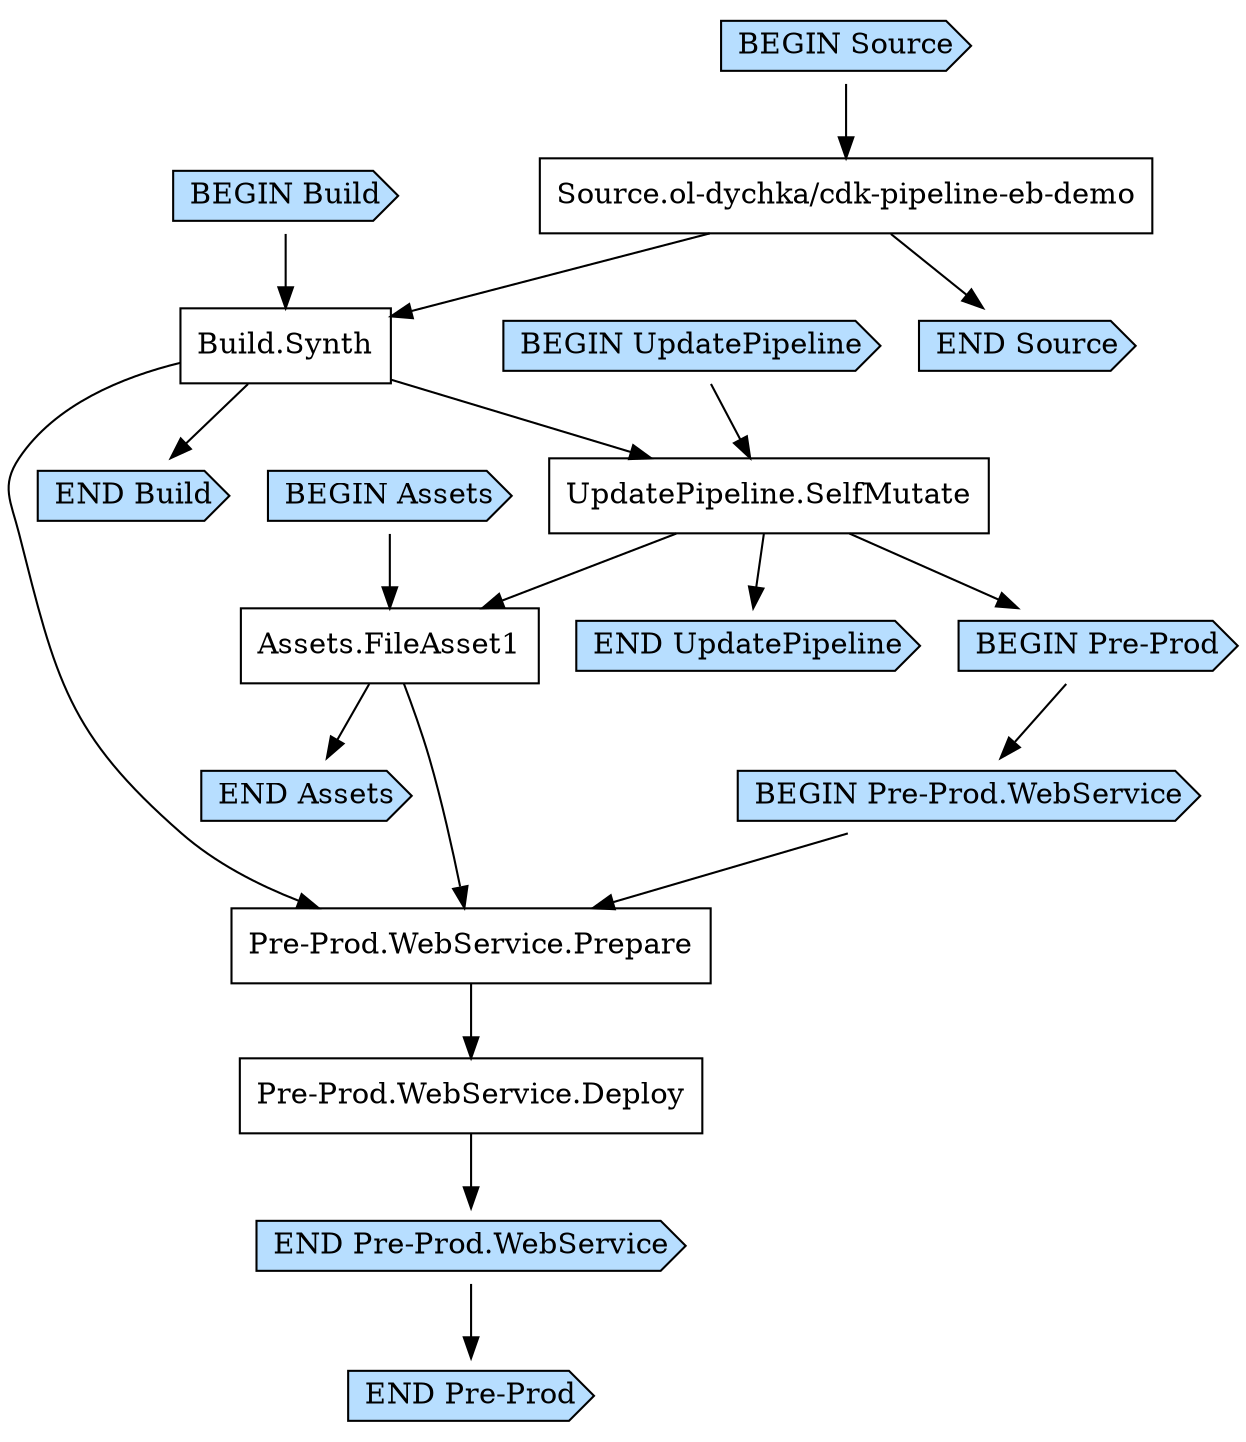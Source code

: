 digraph G {
  # Arrows represent an "unlocks" relationship (opposite of dependency). So chosen
  # because the layout looks more natural that way.
  # To represent subgraph dependencies, subgraphs are represented by BEGIN/END nodes.
  # To render: `dot -Tsvg CdkPipelineStackPipelineF78599D7.dot > graph.svg`, open in a browser.
  node [shape="box"];
"BEGIN Build" [shape="cds", style="filled", fillcolor="#b7deff"];
"END Build" [shape="cds", style="filled", fillcolor="#b7deff"];
"Build.Synth";
"Source.ol-dychka/cdk-pipeline-eb-demo" -> "Build.Synth";
"BEGIN Build" -> "Build.Synth";
"Build.Synth" -> "END Build";
"BEGIN UpdatePipeline" [shape="cds", style="filled", fillcolor="#b7deff"];
"END UpdatePipeline" [shape="cds", style="filled", fillcolor="#b7deff"];
"UpdatePipeline.SelfMutate";
"Build.Synth" -> "UpdatePipeline.SelfMutate";
"BEGIN UpdatePipeline" -> "UpdatePipeline.SelfMutate";
"UpdatePipeline.SelfMutate" -> "END UpdatePipeline";
"BEGIN Assets" [shape="cds", style="filled", fillcolor="#b7deff"];
"END Assets" [shape="cds", style="filled", fillcolor="#b7deff"];
"Assets.FileAsset1";
"UpdatePipeline.SelfMutate" -> "Assets.FileAsset1";
"BEGIN Assets" -> "Assets.FileAsset1";
"Assets.FileAsset1" -> "END Assets";
"BEGIN Pre-Prod" [shape="cds", style="filled", fillcolor="#b7deff"];
"END Pre-Prod" [shape="cds", style="filled", fillcolor="#b7deff"];
"UpdatePipeline.SelfMutate" -> "BEGIN Pre-Prod";
"BEGIN Pre-Prod.WebService" [shape="cds", style="filled", fillcolor="#b7deff"];
"END Pre-Prod.WebService" [shape="cds", style="filled", fillcolor="#b7deff"];
"Pre-Prod.WebService.Deploy";
"Pre-Prod.WebService.Prepare" -> "Pre-Prod.WebService.Deploy";
"Pre-Prod.WebService.Prepare";
"Build.Synth" -> "Pre-Prod.WebService.Prepare";
"Assets.FileAsset1" -> "Pre-Prod.WebService.Prepare";
"BEGIN Pre-Prod.WebService" -> "Pre-Prod.WebService.Prepare";
"Pre-Prod.WebService.Deploy" -> "END Pre-Prod.WebService";
"BEGIN Pre-Prod" -> "BEGIN Pre-Prod.WebService";
"END Pre-Prod.WebService" -> "END Pre-Prod";
"BEGIN Source" [shape="cds", style="filled", fillcolor="#b7deff"];
"END Source" [shape="cds", style="filled", fillcolor="#b7deff"];
"Source.ol-dychka/cdk-pipeline-eb-demo";
"BEGIN Source" -> "Source.ol-dychka/cdk-pipeline-eb-demo";
"Source.ol-dychka/cdk-pipeline-eb-demo" -> "END Source";
}